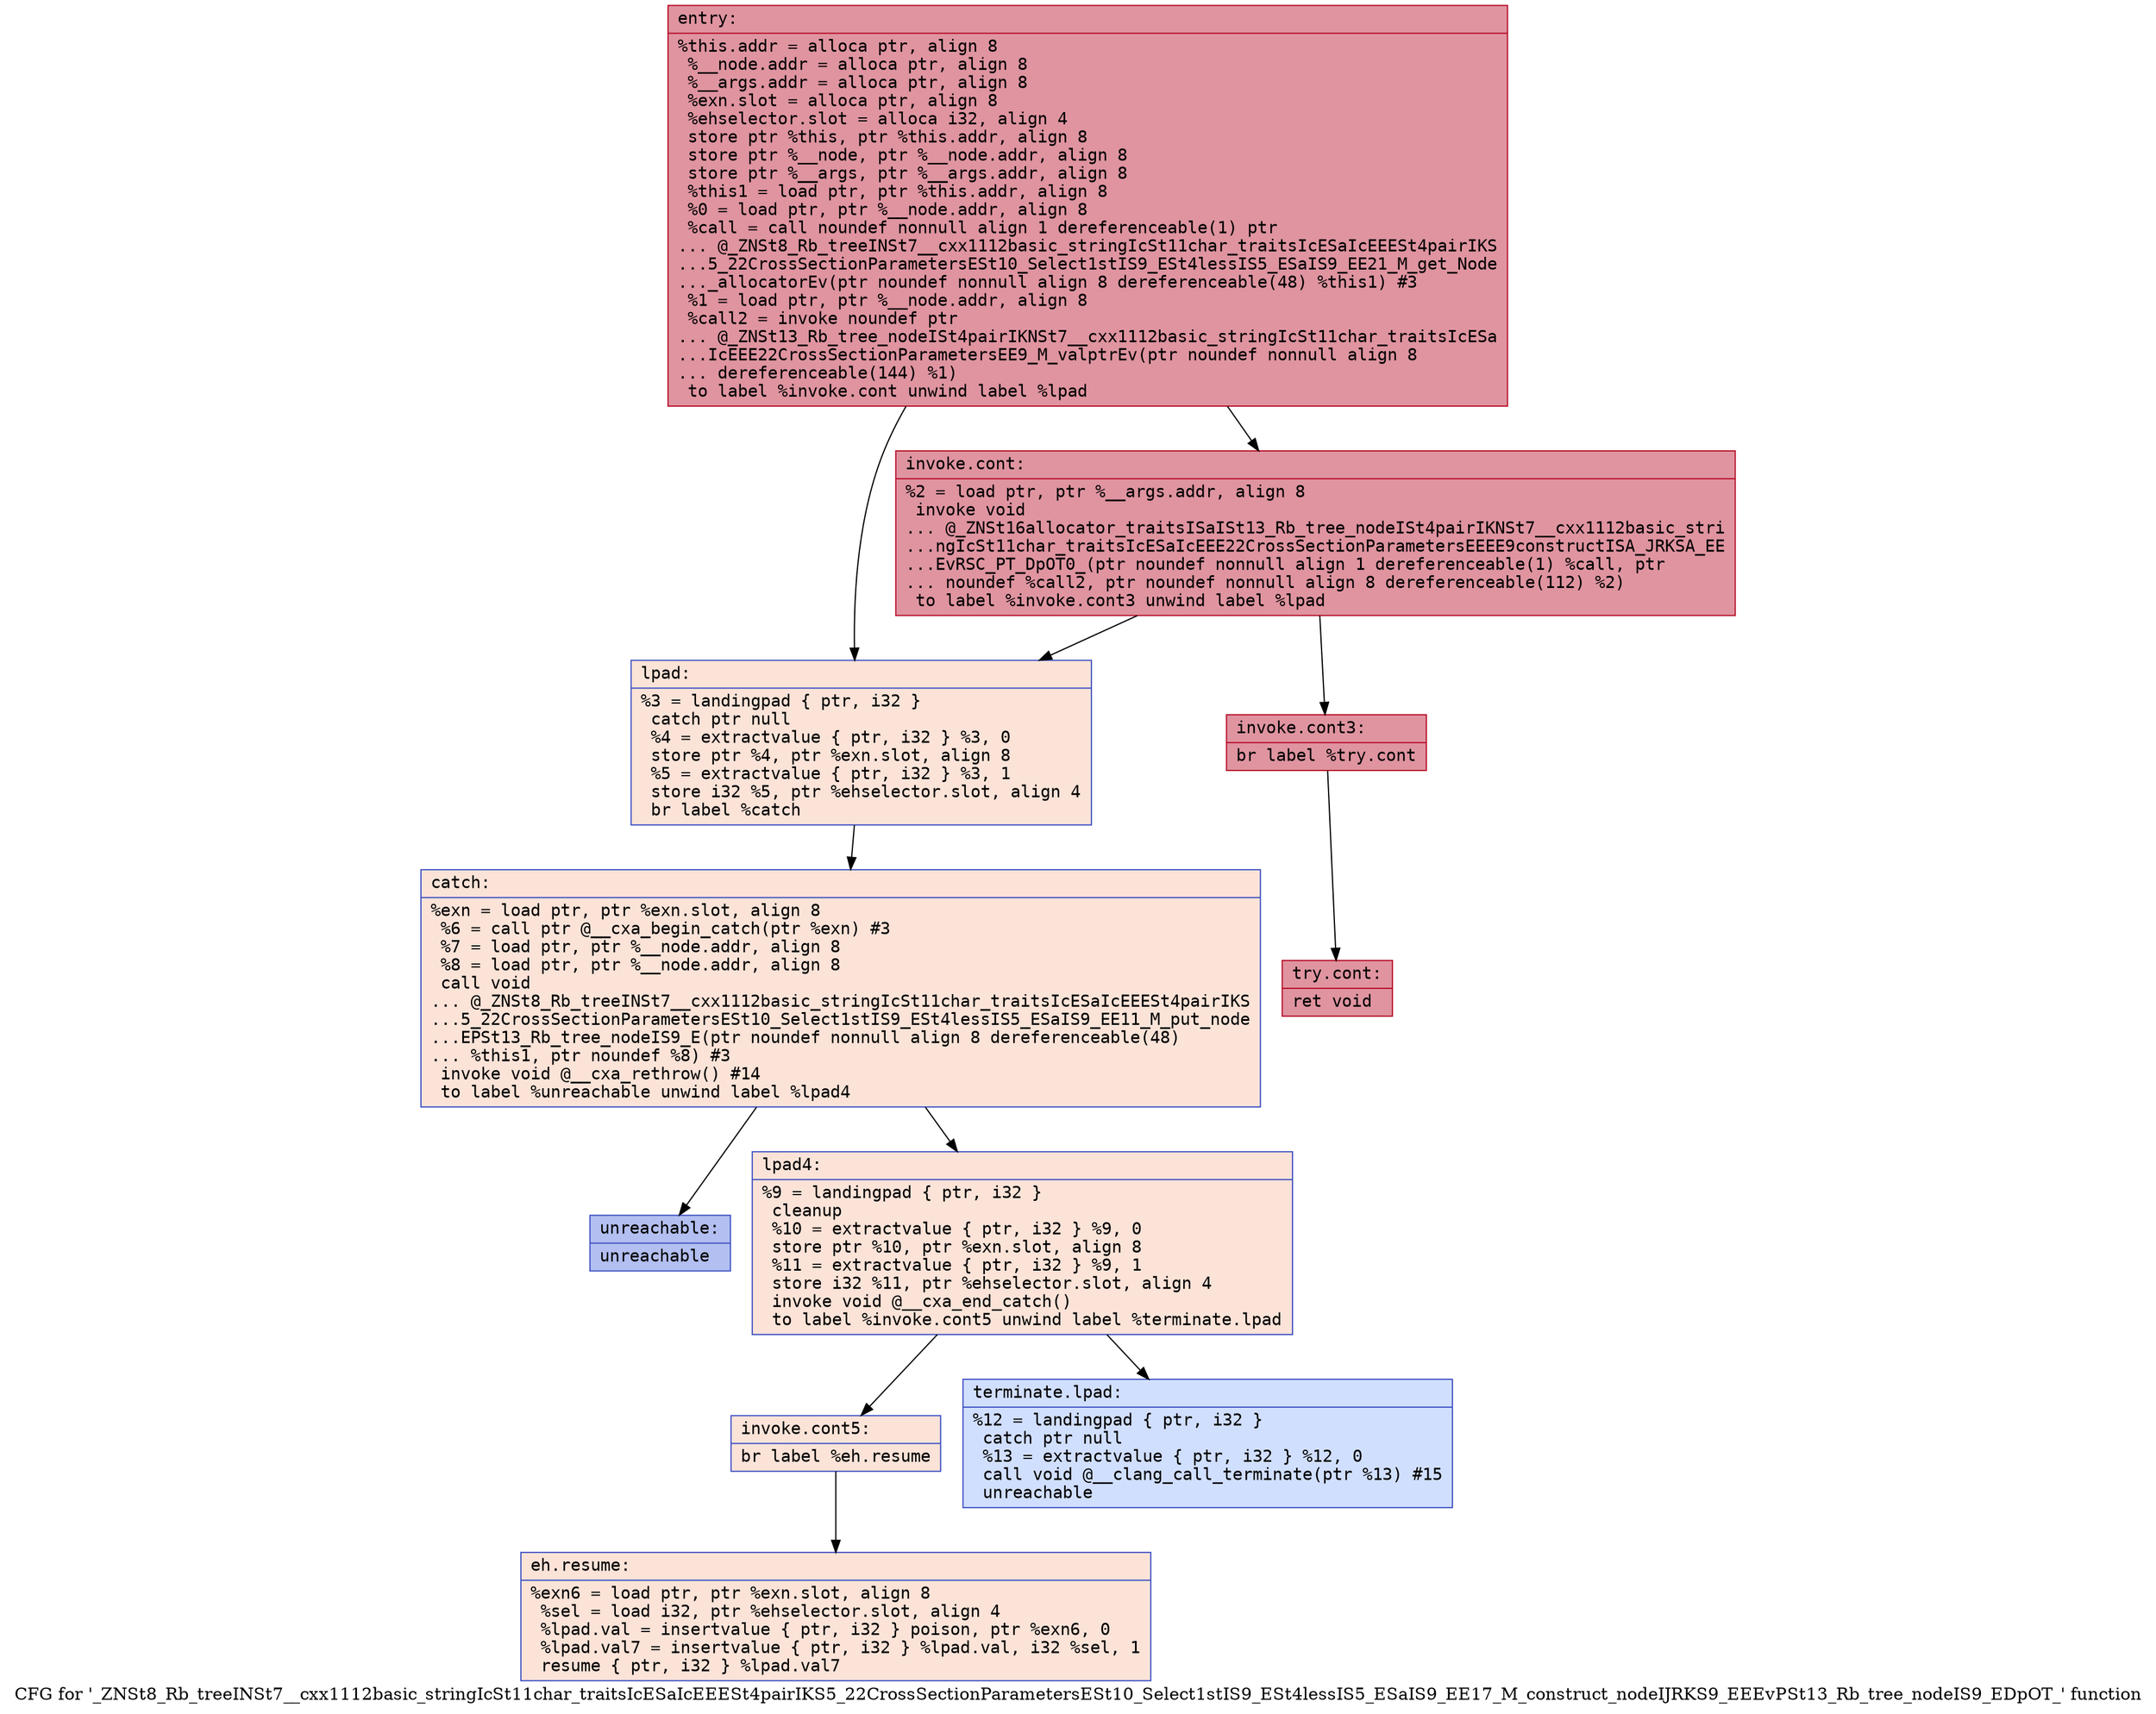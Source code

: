 digraph "CFG for '_ZNSt8_Rb_treeINSt7__cxx1112basic_stringIcSt11char_traitsIcESaIcEEESt4pairIKS5_22CrossSectionParametersESt10_Select1stIS9_ESt4lessIS5_ESaIS9_EE17_M_construct_nodeIJRKS9_EEEvPSt13_Rb_tree_nodeIS9_EDpOT_' function" {
	label="CFG for '_ZNSt8_Rb_treeINSt7__cxx1112basic_stringIcSt11char_traitsIcESaIcEEESt4pairIKS5_22CrossSectionParametersESt10_Select1stIS9_ESt4lessIS5_ESaIS9_EE17_M_construct_nodeIJRKS9_EEEvPSt13_Rb_tree_nodeIS9_EDpOT_' function";

	Node0x564271a0e8d0 [shape=record,color="#b70d28ff", style=filled, fillcolor="#b70d2870" fontname="Courier",label="{entry:\l|  %this.addr = alloca ptr, align 8\l  %__node.addr = alloca ptr, align 8\l  %__args.addr = alloca ptr, align 8\l  %exn.slot = alloca ptr, align 8\l  %ehselector.slot = alloca i32, align 4\l  store ptr %this, ptr %this.addr, align 8\l  store ptr %__node, ptr %__node.addr, align 8\l  store ptr %__args, ptr %__args.addr, align 8\l  %this1 = load ptr, ptr %this.addr, align 8\l  %0 = load ptr, ptr %__node.addr, align 8\l  %call = call noundef nonnull align 1 dereferenceable(1) ptr\l... @_ZNSt8_Rb_treeINSt7__cxx1112basic_stringIcSt11char_traitsIcESaIcEEESt4pairIKS\l...5_22CrossSectionParametersESt10_Select1stIS9_ESt4lessIS5_ESaIS9_EE21_M_get_Node\l..._allocatorEv(ptr noundef nonnull align 8 dereferenceable(48) %this1) #3\l  %1 = load ptr, ptr %__node.addr, align 8\l  %call2 = invoke noundef ptr\l... @_ZNSt13_Rb_tree_nodeISt4pairIKNSt7__cxx1112basic_stringIcSt11char_traitsIcESa\l...IcEEE22CrossSectionParametersEE9_M_valptrEv(ptr noundef nonnull align 8\l... dereferenceable(144) %1)\l          to label %invoke.cont unwind label %lpad\l}"];
	Node0x564271a0e8d0 -> Node0x564271a0f200[tooltip="entry -> invoke.cont\nProbability 100.00%" ];
	Node0x564271a0e8d0 -> Node0x564271a0f280[tooltip="entry -> lpad\nProbability 0.00%" ];
	Node0x564271a0f200 [shape=record,color="#b70d28ff", style=filled, fillcolor="#b70d2870" fontname="Courier",label="{invoke.cont:\l|  %2 = load ptr, ptr %__args.addr, align 8\l  invoke void\l... @_ZNSt16allocator_traitsISaISt13_Rb_tree_nodeISt4pairIKNSt7__cxx1112basic_stri\l...ngIcSt11char_traitsIcESaIcEEE22CrossSectionParametersEEEE9constructISA_JRKSA_EE\l...EvRSC_PT_DpOT0_(ptr noundef nonnull align 1 dereferenceable(1) %call, ptr\l... noundef %call2, ptr noundef nonnull align 8 dereferenceable(112) %2)\l          to label %invoke.cont3 unwind label %lpad\l}"];
	Node0x564271a0f200 -> Node0x564271a0f690[tooltip="invoke.cont -> invoke.cont3\nProbability 100.00%" ];
	Node0x564271a0f200 -> Node0x564271a0f280[tooltip="invoke.cont -> lpad\nProbability 0.00%" ];
	Node0x564271a0f690 [shape=record,color="#b70d28ff", style=filled, fillcolor="#b70d2870" fontname="Courier",label="{invoke.cont3:\l|  br label %try.cont\l}"];
	Node0x564271a0f690 -> Node0x564271a0f9d0[tooltip="invoke.cont3 -> try.cont\nProbability 100.00%" ];
	Node0x564271a0f280 [shape=record,color="#3d50c3ff", style=filled, fillcolor="#f6bfa670" fontname="Courier",label="{lpad:\l|  %3 = landingpad \{ ptr, i32 \}\l          catch ptr null\l  %4 = extractvalue \{ ptr, i32 \} %3, 0\l  store ptr %4, ptr %exn.slot, align 8\l  %5 = extractvalue \{ ptr, i32 \} %3, 1\l  store i32 %5, ptr %ehselector.slot, align 4\l  br label %catch\l}"];
	Node0x564271a0f280 -> Node0x564271a0fce0[tooltip="lpad -> catch\nProbability 100.00%" ];
	Node0x564271a0fce0 [shape=record,color="#3d50c3ff", style=filled, fillcolor="#f6bfa670" fontname="Courier",label="{catch:\l|  %exn = load ptr, ptr %exn.slot, align 8\l  %6 = call ptr @__cxa_begin_catch(ptr %exn) #3\l  %7 = load ptr, ptr %__node.addr, align 8\l  %8 = load ptr, ptr %__node.addr, align 8\l  call void\l... @_ZNSt8_Rb_treeINSt7__cxx1112basic_stringIcSt11char_traitsIcESaIcEEESt4pairIKS\l...5_22CrossSectionParametersESt10_Select1stIS9_ESt4lessIS5_ESaIS9_EE11_M_put_node\l...EPSt13_Rb_tree_nodeIS9_E(ptr noundef nonnull align 8 dereferenceable(48)\l... %this1, ptr noundef %8) #3\l  invoke void @__cxa_rethrow() #14\l          to label %unreachable unwind label %lpad4\l}"];
	Node0x564271a0fce0 -> Node0x564271a10370[tooltip="catch -> unreachable\nProbability 0.00%" ];
	Node0x564271a0fce0 -> Node0x564271a10420[tooltip="catch -> lpad4\nProbability 100.00%" ];
	Node0x564271a10420 [shape=record,color="#3d50c3ff", style=filled, fillcolor="#f6bfa670" fontname="Courier",label="{lpad4:\l|  %9 = landingpad \{ ptr, i32 \}\l          cleanup\l  %10 = extractvalue \{ ptr, i32 \} %9, 0\l  store ptr %10, ptr %exn.slot, align 8\l  %11 = extractvalue \{ ptr, i32 \} %9, 1\l  store i32 %11, ptr %ehselector.slot, align 4\l  invoke void @__cxa_end_catch()\l          to label %invoke.cont5 unwind label %terminate.lpad\l}"];
	Node0x564271a10420 -> Node0x564271a107a0[tooltip="lpad4 -> invoke.cont5\nProbability 100.00%" ];
	Node0x564271a10420 -> Node0x564271a10850[tooltip="lpad4 -> terminate.lpad\nProbability 0.00%" ];
	Node0x564271a107a0 [shape=record,color="#3d50c3ff", style=filled, fillcolor="#f6bfa670" fontname="Courier",label="{invoke.cont5:\l|  br label %eh.resume\l}"];
	Node0x564271a107a0 -> Node0x564271a10a70[tooltip="invoke.cont5 -> eh.resume\nProbability 100.00%" ];
	Node0x564271a0f9d0 [shape=record,color="#b70d28ff", style=filled, fillcolor="#b70d2870" fontname="Courier",label="{try.cont:\l|  ret void\l}"];
	Node0x564271a10a70 [shape=record,color="#3d50c3ff", style=filled, fillcolor="#f6bfa670" fontname="Courier",label="{eh.resume:\l|  %exn6 = load ptr, ptr %exn.slot, align 8\l  %sel = load i32, ptr %ehselector.slot, align 4\l  %lpad.val = insertvalue \{ ptr, i32 \} poison, ptr %exn6, 0\l  %lpad.val7 = insertvalue \{ ptr, i32 \} %lpad.val, i32 %sel, 1\l  resume \{ ptr, i32 \} %lpad.val7\l}"];
	Node0x564271a10850 [shape=record,color="#3d50c3ff", style=filled, fillcolor="#96b7ff70" fontname="Courier",label="{terminate.lpad:\l|  %12 = landingpad \{ ptr, i32 \}\l          catch ptr null\l  %13 = extractvalue \{ ptr, i32 \} %12, 0\l  call void @__clang_call_terminate(ptr %13) #15\l  unreachable\l}"];
	Node0x564271a10370 [shape=record,color="#3d50c3ff", style=filled, fillcolor="#536edd70" fontname="Courier",label="{unreachable:\l|  unreachable\l}"];
}
